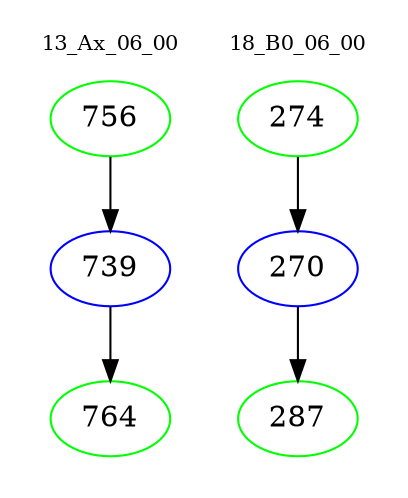 digraph{
subgraph cluster_0 {
color = white
label = "13_Ax_06_00";
fontsize=10;
T0_756 [label="756", color="green"]
T0_756 -> T0_739 [color="black"]
T0_739 [label="739", color="blue"]
T0_739 -> T0_764 [color="black"]
T0_764 [label="764", color="green"]
}
subgraph cluster_1 {
color = white
label = "18_B0_06_00";
fontsize=10;
T1_274 [label="274", color="green"]
T1_274 -> T1_270 [color="black"]
T1_270 [label="270", color="blue"]
T1_270 -> T1_287 [color="black"]
T1_287 [label="287", color="green"]
}
}
